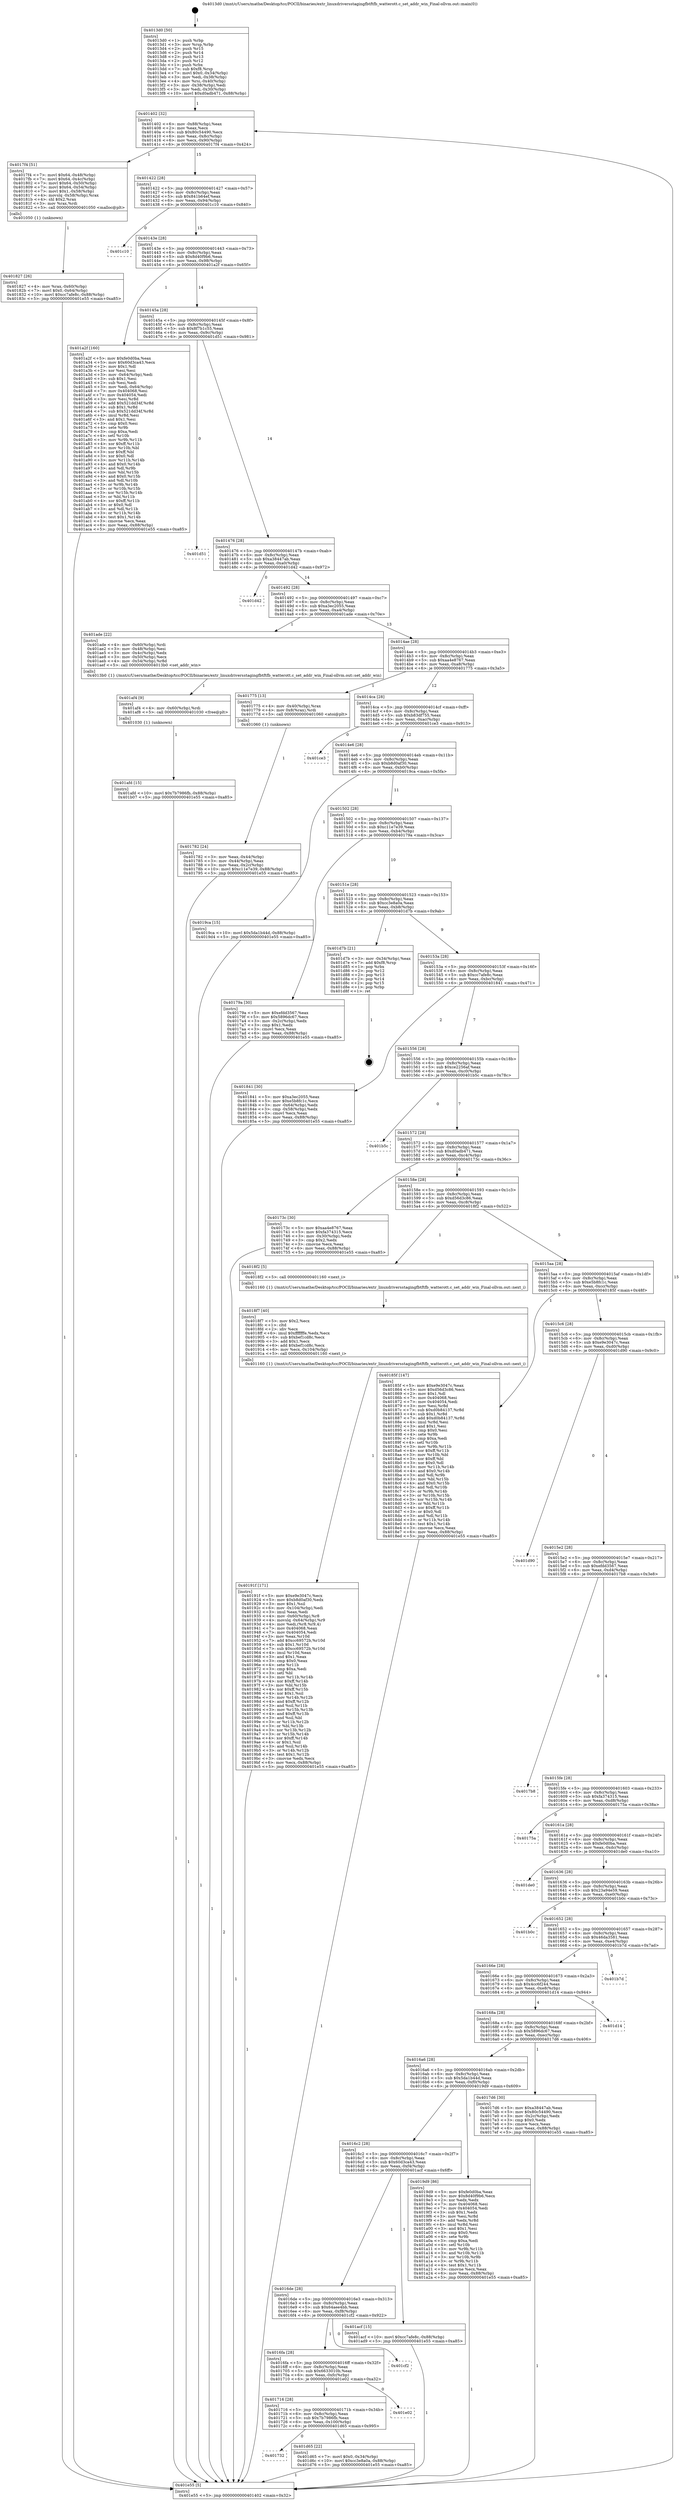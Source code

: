 digraph "0x4013d0" {
  label = "0x4013d0 (/mnt/c/Users/mathe/Desktop/tcc/POCII/binaries/extr_linuxdriversstagingfbtftfb_watterott.c_set_addr_win_Final-ollvm.out::main(0))"
  labelloc = "t"
  node[shape=record]

  Entry [label="",width=0.3,height=0.3,shape=circle,fillcolor=black,style=filled]
  "0x401402" [label="{
     0x401402 [32]\l
     | [instrs]\l
     &nbsp;&nbsp;0x401402 \<+6\>: mov -0x88(%rbp),%eax\l
     &nbsp;&nbsp;0x401408 \<+2\>: mov %eax,%ecx\l
     &nbsp;&nbsp;0x40140a \<+6\>: sub $0x80c54490,%ecx\l
     &nbsp;&nbsp;0x401410 \<+6\>: mov %eax,-0x8c(%rbp)\l
     &nbsp;&nbsp;0x401416 \<+6\>: mov %ecx,-0x90(%rbp)\l
     &nbsp;&nbsp;0x40141c \<+6\>: je 00000000004017f4 \<main+0x424\>\l
  }"]
  "0x4017f4" [label="{
     0x4017f4 [51]\l
     | [instrs]\l
     &nbsp;&nbsp;0x4017f4 \<+7\>: movl $0x64,-0x48(%rbp)\l
     &nbsp;&nbsp;0x4017fb \<+7\>: movl $0x64,-0x4c(%rbp)\l
     &nbsp;&nbsp;0x401802 \<+7\>: movl $0x64,-0x50(%rbp)\l
     &nbsp;&nbsp;0x401809 \<+7\>: movl $0x64,-0x54(%rbp)\l
     &nbsp;&nbsp;0x401810 \<+7\>: movl $0x1,-0x58(%rbp)\l
     &nbsp;&nbsp;0x401817 \<+4\>: movslq -0x58(%rbp),%rax\l
     &nbsp;&nbsp;0x40181b \<+4\>: shl $0x2,%rax\l
     &nbsp;&nbsp;0x40181f \<+3\>: mov %rax,%rdi\l
     &nbsp;&nbsp;0x401822 \<+5\>: call 0000000000401050 \<malloc@plt\>\l
     | [calls]\l
     &nbsp;&nbsp;0x401050 \{1\} (unknown)\l
  }"]
  "0x401422" [label="{
     0x401422 [28]\l
     | [instrs]\l
     &nbsp;&nbsp;0x401422 \<+5\>: jmp 0000000000401427 \<main+0x57\>\l
     &nbsp;&nbsp;0x401427 \<+6\>: mov -0x8c(%rbp),%eax\l
     &nbsp;&nbsp;0x40142d \<+5\>: sub $0x841b64ef,%eax\l
     &nbsp;&nbsp;0x401432 \<+6\>: mov %eax,-0x94(%rbp)\l
     &nbsp;&nbsp;0x401438 \<+6\>: je 0000000000401c10 \<main+0x840\>\l
  }"]
  Exit [label="",width=0.3,height=0.3,shape=circle,fillcolor=black,style=filled,peripheries=2]
  "0x401c10" [label="{
     0x401c10\l
  }", style=dashed]
  "0x40143e" [label="{
     0x40143e [28]\l
     | [instrs]\l
     &nbsp;&nbsp;0x40143e \<+5\>: jmp 0000000000401443 \<main+0x73\>\l
     &nbsp;&nbsp;0x401443 \<+6\>: mov -0x8c(%rbp),%eax\l
     &nbsp;&nbsp;0x401449 \<+5\>: sub $0x8d40f9b6,%eax\l
     &nbsp;&nbsp;0x40144e \<+6\>: mov %eax,-0x98(%rbp)\l
     &nbsp;&nbsp;0x401454 \<+6\>: je 0000000000401a2f \<main+0x65f\>\l
  }"]
  "0x401732" [label="{
     0x401732\l
  }", style=dashed]
  "0x401a2f" [label="{
     0x401a2f [160]\l
     | [instrs]\l
     &nbsp;&nbsp;0x401a2f \<+5\>: mov $0xfe0d0ba,%eax\l
     &nbsp;&nbsp;0x401a34 \<+5\>: mov $0x60d3ca43,%ecx\l
     &nbsp;&nbsp;0x401a39 \<+2\>: mov $0x1,%dl\l
     &nbsp;&nbsp;0x401a3b \<+2\>: xor %esi,%esi\l
     &nbsp;&nbsp;0x401a3d \<+3\>: mov -0x64(%rbp),%edi\l
     &nbsp;&nbsp;0x401a40 \<+3\>: sub $0x1,%esi\l
     &nbsp;&nbsp;0x401a43 \<+2\>: sub %esi,%edi\l
     &nbsp;&nbsp;0x401a45 \<+3\>: mov %edi,-0x64(%rbp)\l
     &nbsp;&nbsp;0x401a48 \<+7\>: mov 0x404068,%esi\l
     &nbsp;&nbsp;0x401a4f \<+7\>: mov 0x404054,%edi\l
     &nbsp;&nbsp;0x401a56 \<+3\>: mov %esi,%r8d\l
     &nbsp;&nbsp;0x401a59 \<+7\>: add $0x521dd34f,%r8d\l
     &nbsp;&nbsp;0x401a60 \<+4\>: sub $0x1,%r8d\l
     &nbsp;&nbsp;0x401a64 \<+7\>: sub $0x521dd34f,%r8d\l
     &nbsp;&nbsp;0x401a6b \<+4\>: imul %r8d,%esi\l
     &nbsp;&nbsp;0x401a6f \<+3\>: and $0x1,%esi\l
     &nbsp;&nbsp;0x401a72 \<+3\>: cmp $0x0,%esi\l
     &nbsp;&nbsp;0x401a75 \<+4\>: sete %r9b\l
     &nbsp;&nbsp;0x401a79 \<+3\>: cmp $0xa,%edi\l
     &nbsp;&nbsp;0x401a7c \<+4\>: setl %r10b\l
     &nbsp;&nbsp;0x401a80 \<+3\>: mov %r9b,%r11b\l
     &nbsp;&nbsp;0x401a83 \<+4\>: xor $0xff,%r11b\l
     &nbsp;&nbsp;0x401a87 \<+3\>: mov %r10b,%bl\l
     &nbsp;&nbsp;0x401a8a \<+3\>: xor $0xff,%bl\l
     &nbsp;&nbsp;0x401a8d \<+3\>: xor $0x0,%dl\l
     &nbsp;&nbsp;0x401a90 \<+3\>: mov %r11b,%r14b\l
     &nbsp;&nbsp;0x401a93 \<+4\>: and $0x0,%r14b\l
     &nbsp;&nbsp;0x401a97 \<+3\>: and %dl,%r9b\l
     &nbsp;&nbsp;0x401a9a \<+3\>: mov %bl,%r15b\l
     &nbsp;&nbsp;0x401a9d \<+4\>: and $0x0,%r15b\l
     &nbsp;&nbsp;0x401aa1 \<+3\>: and %dl,%r10b\l
     &nbsp;&nbsp;0x401aa4 \<+3\>: or %r9b,%r14b\l
     &nbsp;&nbsp;0x401aa7 \<+3\>: or %r10b,%r15b\l
     &nbsp;&nbsp;0x401aaa \<+3\>: xor %r15b,%r14b\l
     &nbsp;&nbsp;0x401aad \<+3\>: or %bl,%r11b\l
     &nbsp;&nbsp;0x401ab0 \<+4\>: xor $0xff,%r11b\l
     &nbsp;&nbsp;0x401ab4 \<+3\>: or $0x0,%dl\l
     &nbsp;&nbsp;0x401ab7 \<+3\>: and %dl,%r11b\l
     &nbsp;&nbsp;0x401aba \<+3\>: or %r11b,%r14b\l
     &nbsp;&nbsp;0x401abd \<+4\>: test $0x1,%r14b\l
     &nbsp;&nbsp;0x401ac1 \<+3\>: cmovne %ecx,%eax\l
     &nbsp;&nbsp;0x401ac4 \<+6\>: mov %eax,-0x88(%rbp)\l
     &nbsp;&nbsp;0x401aca \<+5\>: jmp 0000000000401e55 \<main+0xa85\>\l
  }"]
  "0x40145a" [label="{
     0x40145a [28]\l
     | [instrs]\l
     &nbsp;&nbsp;0x40145a \<+5\>: jmp 000000000040145f \<main+0x8f\>\l
     &nbsp;&nbsp;0x40145f \<+6\>: mov -0x8c(%rbp),%eax\l
     &nbsp;&nbsp;0x401465 \<+5\>: sub $0x8f7b1c55,%eax\l
     &nbsp;&nbsp;0x40146a \<+6\>: mov %eax,-0x9c(%rbp)\l
     &nbsp;&nbsp;0x401470 \<+6\>: je 0000000000401d51 \<main+0x981\>\l
  }"]
  "0x401d65" [label="{
     0x401d65 [22]\l
     | [instrs]\l
     &nbsp;&nbsp;0x401d65 \<+7\>: movl $0x0,-0x34(%rbp)\l
     &nbsp;&nbsp;0x401d6c \<+10\>: movl $0xcc3e8a0a,-0x88(%rbp)\l
     &nbsp;&nbsp;0x401d76 \<+5\>: jmp 0000000000401e55 \<main+0xa85\>\l
  }"]
  "0x401d51" [label="{
     0x401d51\l
  }", style=dashed]
  "0x401476" [label="{
     0x401476 [28]\l
     | [instrs]\l
     &nbsp;&nbsp;0x401476 \<+5\>: jmp 000000000040147b \<main+0xab\>\l
     &nbsp;&nbsp;0x40147b \<+6\>: mov -0x8c(%rbp),%eax\l
     &nbsp;&nbsp;0x401481 \<+5\>: sub $0xa38447ab,%eax\l
     &nbsp;&nbsp;0x401486 \<+6\>: mov %eax,-0xa0(%rbp)\l
     &nbsp;&nbsp;0x40148c \<+6\>: je 0000000000401d42 \<main+0x972\>\l
  }"]
  "0x401716" [label="{
     0x401716 [28]\l
     | [instrs]\l
     &nbsp;&nbsp;0x401716 \<+5\>: jmp 000000000040171b \<main+0x34b\>\l
     &nbsp;&nbsp;0x40171b \<+6\>: mov -0x8c(%rbp),%eax\l
     &nbsp;&nbsp;0x401721 \<+5\>: sub $0x7b7986fb,%eax\l
     &nbsp;&nbsp;0x401726 \<+6\>: mov %eax,-0x100(%rbp)\l
     &nbsp;&nbsp;0x40172c \<+6\>: je 0000000000401d65 \<main+0x995\>\l
  }"]
  "0x401d42" [label="{
     0x401d42\l
  }", style=dashed]
  "0x401492" [label="{
     0x401492 [28]\l
     | [instrs]\l
     &nbsp;&nbsp;0x401492 \<+5\>: jmp 0000000000401497 \<main+0xc7\>\l
     &nbsp;&nbsp;0x401497 \<+6\>: mov -0x8c(%rbp),%eax\l
     &nbsp;&nbsp;0x40149d \<+5\>: sub $0xa3ec2055,%eax\l
     &nbsp;&nbsp;0x4014a2 \<+6\>: mov %eax,-0xa4(%rbp)\l
     &nbsp;&nbsp;0x4014a8 \<+6\>: je 0000000000401ade \<main+0x70e\>\l
  }"]
  "0x401e02" [label="{
     0x401e02\l
  }", style=dashed]
  "0x401ade" [label="{
     0x401ade [22]\l
     | [instrs]\l
     &nbsp;&nbsp;0x401ade \<+4\>: mov -0x60(%rbp),%rdi\l
     &nbsp;&nbsp;0x401ae2 \<+3\>: mov -0x48(%rbp),%esi\l
     &nbsp;&nbsp;0x401ae5 \<+3\>: mov -0x4c(%rbp),%edx\l
     &nbsp;&nbsp;0x401ae8 \<+3\>: mov -0x50(%rbp),%ecx\l
     &nbsp;&nbsp;0x401aeb \<+4\>: mov -0x54(%rbp),%r8d\l
     &nbsp;&nbsp;0x401aef \<+5\>: call 00000000004013b0 \<set_addr_win\>\l
     | [calls]\l
     &nbsp;&nbsp;0x4013b0 \{1\} (/mnt/c/Users/mathe/Desktop/tcc/POCII/binaries/extr_linuxdriversstagingfbtftfb_watterott.c_set_addr_win_Final-ollvm.out::set_addr_win)\l
  }"]
  "0x4014ae" [label="{
     0x4014ae [28]\l
     | [instrs]\l
     &nbsp;&nbsp;0x4014ae \<+5\>: jmp 00000000004014b3 \<main+0xe3\>\l
     &nbsp;&nbsp;0x4014b3 \<+6\>: mov -0x8c(%rbp),%eax\l
     &nbsp;&nbsp;0x4014b9 \<+5\>: sub $0xaa4e8767,%eax\l
     &nbsp;&nbsp;0x4014be \<+6\>: mov %eax,-0xa8(%rbp)\l
     &nbsp;&nbsp;0x4014c4 \<+6\>: je 0000000000401775 \<main+0x3a5\>\l
  }"]
  "0x4016fa" [label="{
     0x4016fa [28]\l
     | [instrs]\l
     &nbsp;&nbsp;0x4016fa \<+5\>: jmp 00000000004016ff \<main+0x32f\>\l
     &nbsp;&nbsp;0x4016ff \<+6\>: mov -0x8c(%rbp),%eax\l
     &nbsp;&nbsp;0x401705 \<+5\>: sub $0x6633010b,%eax\l
     &nbsp;&nbsp;0x40170a \<+6\>: mov %eax,-0xfc(%rbp)\l
     &nbsp;&nbsp;0x401710 \<+6\>: je 0000000000401e02 \<main+0xa32\>\l
  }"]
  "0x401775" [label="{
     0x401775 [13]\l
     | [instrs]\l
     &nbsp;&nbsp;0x401775 \<+4\>: mov -0x40(%rbp),%rax\l
     &nbsp;&nbsp;0x401779 \<+4\>: mov 0x8(%rax),%rdi\l
     &nbsp;&nbsp;0x40177d \<+5\>: call 0000000000401060 \<atoi@plt\>\l
     | [calls]\l
     &nbsp;&nbsp;0x401060 \{1\} (unknown)\l
  }"]
  "0x4014ca" [label="{
     0x4014ca [28]\l
     | [instrs]\l
     &nbsp;&nbsp;0x4014ca \<+5\>: jmp 00000000004014cf \<main+0xff\>\l
     &nbsp;&nbsp;0x4014cf \<+6\>: mov -0x8c(%rbp),%eax\l
     &nbsp;&nbsp;0x4014d5 \<+5\>: sub $0xb83df755,%eax\l
     &nbsp;&nbsp;0x4014da \<+6\>: mov %eax,-0xac(%rbp)\l
     &nbsp;&nbsp;0x4014e0 \<+6\>: je 0000000000401ce3 \<main+0x913\>\l
  }"]
  "0x401cf2" [label="{
     0x401cf2\l
  }", style=dashed]
  "0x401ce3" [label="{
     0x401ce3\l
  }", style=dashed]
  "0x4014e6" [label="{
     0x4014e6 [28]\l
     | [instrs]\l
     &nbsp;&nbsp;0x4014e6 \<+5\>: jmp 00000000004014eb \<main+0x11b\>\l
     &nbsp;&nbsp;0x4014eb \<+6\>: mov -0x8c(%rbp),%eax\l
     &nbsp;&nbsp;0x4014f1 \<+5\>: sub $0xb8d0af30,%eax\l
     &nbsp;&nbsp;0x4014f6 \<+6\>: mov %eax,-0xb0(%rbp)\l
     &nbsp;&nbsp;0x4014fc \<+6\>: je 00000000004019ca \<main+0x5fa\>\l
  }"]
  "0x401afd" [label="{
     0x401afd [15]\l
     | [instrs]\l
     &nbsp;&nbsp;0x401afd \<+10\>: movl $0x7b7986fb,-0x88(%rbp)\l
     &nbsp;&nbsp;0x401b07 \<+5\>: jmp 0000000000401e55 \<main+0xa85\>\l
  }"]
  "0x4019ca" [label="{
     0x4019ca [15]\l
     | [instrs]\l
     &nbsp;&nbsp;0x4019ca \<+10\>: movl $0x5da1b44d,-0x88(%rbp)\l
     &nbsp;&nbsp;0x4019d4 \<+5\>: jmp 0000000000401e55 \<main+0xa85\>\l
  }"]
  "0x401502" [label="{
     0x401502 [28]\l
     | [instrs]\l
     &nbsp;&nbsp;0x401502 \<+5\>: jmp 0000000000401507 \<main+0x137\>\l
     &nbsp;&nbsp;0x401507 \<+6\>: mov -0x8c(%rbp),%eax\l
     &nbsp;&nbsp;0x40150d \<+5\>: sub $0xc11e7e39,%eax\l
     &nbsp;&nbsp;0x401512 \<+6\>: mov %eax,-0xb4(%rbp)\l
     &nbsp;&nbsp;0x401518 \<+6\>: je 000000000040179a \<main+0x3ca\>\l
  }"]
  "0x401af4" [label="{
     0x401af4 [9]\l
     | [instrs]\l
     &nbsp;&nbsp;0x401af4 \<+4\>: mov -0x60(%rbp),%rdi\l
     &nbsp;&nbsp;0x401af8 \<+5\>: call 0000000000401030 \<free@plt\>\l
     | [calls]\l
     &nbsp;&nbsp;0x401030 \{1\} (unknown)\l
  }"]
  "0x40179a" [label="{
     0x40179a [30]\l
     | [instrs]\l
     &nbsp;&nbsp;0x40179a \<+5\>: mov $0xefdd3567,%eax\l
     &nbsp;&nbsp;0x40179f \<+5\>: mov $0x5896dc67,%ecx\l
     &nbsp;&nbsp;0x4017a4 \<+3\>: mov -0x2c(%rbp),%edx\l
     &nbsp;&nbsp;0x4017a7 \<+3\>: cmp $0x1,%edx\l
     &nbsp;&nbsp;0x4017aa \<+3\>: cmovl %ecx,%eax\l
     &nbsp;&nbsp;0x4017ad \<+6\>: mov %eax,-0x88(%rbp)\l
     &nbsp;&nbsp;0x4017b3 \<+5\>: jmp 0000000000401e55 \<main+0xa85\>\l
  }"]
  "0x40151e" [label="{
     0x40151e [28]\l
     | [instrs]\l
     &nbsp;&nbsp;0x40151e \<+5\>: jmp 0000000000401523 \<main+0x153\>\l
     &nbsp;&nbsp;0x401523 \<+6\>: mov -0x8c(%rbp),%eax\l
     &nbsp;&nbsp;0x401529 \<+5\>: sub $0xcc3e8a0a,%eax\l
     &nbsp;&nbsp;0x40152e \<+6\>: mov %eax,-0xb8(%rbp)\l
     &nbsp;&nbsp;0x401534 \<+6\>: je 0000000000401d7b \<main+0x9ab\>\l
  }"]
  "0x4016de" [label="{
     0x4016de [28]\l
     | [instrs]\l
     &nbsp;&nbsp;0x4016de \<+5\>: jmp 00000000004016e3 \<main+0x313\>\l
     &nbsp;&nbsp;0x4016e3 \<+6\>: mov -0x8c(%rbp),%eax\l
     &nbsp;&nbsp;0x4016e9 \<+5\>: sub $0x64aee4bb,%eax\l
     &nbsp;&nbsp;0x4016ee \<+6\>: mov %eax,-0xf8(%rbp)\l
     &nbsp;&nbsp;0x4016f4 \<+6\>: je 0000000000401cf2 \<main+0x922\>\l
  }"]
  "0x401d7b" [label="{
     0x401d7b [21]\l
     | [instrs]\l
     &nbsp;&nbsp;0x401d7b \<+3\>: mov -0x34(%rbp),%eax\l
     &nbsp;&nbsp;0x401d7e \<+7\>: add $0xf8,%rsp\l
     &nbsp;&nbsp;0x401d85 \<+1\>: pop %rbx\l
     &nbsp;&nbsp;0x401d86 \<+2\>: pop %r12\l
     &nbsp;&nbsp;0x401d88 \<+2\>: pop %r13\l
     &nbsp;&nbsp;0x401d8a \<+2\>: pop %r14\l
     &nbsp;&nbsp;0x401d8c \<+2\>: pop %r15\l
     &nbsp;&nbsp;0x401d8e \<+1\>: pop %rbp\l
     &nbsp;&nbsp;0x401d8f \<+1\>: ret\l
  }"]
  "0x40153a" [label="{
     0x40153a [28]\l
     | [instrs]\l
     &nbsp;&nbsp;0x40153a \<+5\>: jmp 000000000040153f \<main+0x16f\>\l
     &nbsp;&nbsp;0x40153f \<+6\>: mov -0x8c(%rbp),%eax\l
     &nbsp;&nbsp;0x401545 \<+5\>: sub $0xcc7afe8c,%eax\l
     &nbsp;&nbsp;0x40154a \<+6\>: mov %eax,-0xbc(%rbp)\l
     &nbsp;&nbsp;0x401550 \<+6\>: je 0000000000401841 \<main+0x471\>\l
  }"]
  "0x401acf" [label="{
     0x401acf [15]\l
     | [instrs]\l
     &nbsp;&nbsp;0x401acf \<+10\>: movl $0xcc7afe8c,-0x88(%rbp)\l
     &nbsp;&nbsp;0x401ad9 \<+5\>: jmp 0000000000401e55 \<main+0xa85\>\l
  }"]
  "0x401841" [label="{
     0x401841 [30]\l
     | [instrs]\l
     &nbsp;&nbsp;0x401841 \<+5\>: mov $0xa3ec2055,%eax\l
     &nbsp;&nbsp;0x401846 \<+5\>: mov $0xe5b8fc1c,%ecx\l
     &nbsp;&nbsp;0x40184b \<+3\>: mov -0x64(%rbp),%edx\l
     &nbsp;&nbsp;0x40184e \<+3\>: cmp -0x58(%rbp),%edx\l
     &nbsp;&nbsp;0x401851 \<+3\>: cmovl %ecx,%eax\l
     &nbsp;&nbsp;0x401854 \<+6\>: mov %eax,-0x88(%rbp)\l
     &nbsp;&nbsp;0x40185a \<+5\>: jmp 0000000000401e55 \<main+0xa85\>\l
  }"]
  "0x401556" [label="{
     0x401556 [28]\l
     | [instrs]\l
     &nbsp;&nbsp;0x401556 \<+5\>: jmp 000000000040155b \<main+0x18b\>\l
     &nbsp;&nbsp;0x40155b \<+6\>: mov -0x8c(%rbp),%eax\l
     &nbsp;&nbsp;0x401561 \<+5\>: sub $0xce2256af,%eax\l
     &nbsp;&nbsp;0x401566 \<+6\>: mov %eax,-0xc0(%rbp)\l
     &nbsp;&nbsp;0x40156c \<+6\>: je 0000000000401b5c \<main+0x78c\>\l
  }"]
  "0x4016c2" [label="{
     0x4016c2 [28]\l
     | [instrs]\l
     &nbsp;&nbsp;0x4016c2 \<+5\>: jmp 00000000004016c7 \<main+0x2f7\>\l
     &nbsp;&nbsp;0x4016c7 \<+6\>: mov -0x8c(%rbp),%eax\l
     &nbsp;&nbsp;0x4016cd \<+5\>: sub $0x60d3ca43,%eax\l
     &nbsp;&nbsp;0x4016d2 \<+6\>: mov %eax,-0xf4(%rbp)\l
     &nbsp;&nbsp;0x4016d8 \<+6\>: je 0000000000401acf \<main+0x6ff\>\l
  }"]
  "0x401b5c" [label="{
     0x401b5c\l
  }", style=dashed]
  "0x401572" [label="{
     0x401572 [28]\l
     | [instrs]\l
     &nbsp;&nbsp;0x401572 \<+5\>: jmp 0000000000401577 \<main+0x1a7\>\l
     &nbsp;&nbsp;0x401577 \<+6\>: mov -0x8c(%rbp),%eax\l
     &nbsp;&nbsp;0x40157d \<+5\>: sub $0xd0adb471,%eax\l
     &nbsp;&nbsp;0x401582 \<+6\>: mov %eax,-0xc4(%rbp)\l
     &nbsp;&nbsp;0x401588 \<+6\>: je 000000000040173c \<main+0x36c\>\l
  }"]
  "0x4019d9" [label="{
     0x4019d9 [86]\l
     | [instrs]\l
     &nbsp;&nbsp;0x4019d9 \<+5\>: mov $0xfe0d0ba,%eax\l
     &nbsp;&nbsp;0x4019de \<+5\>: mov $0x8d40f9b6,%ecx\l
     &nbsp;&nbsp;0x4019e3 \<+2\>: xor %edx,%edx\l
     &nbsp;&nbsp;0x4019e5 \<+7\>: mov 0x404068,%esi\l
     &nbsp;&nbsp;0x4019ec \<+7\>: mov 0x404054,%edi\l
     &nbsp;&nbsp;0x4019f3 \<+3\>: sub $0x1,%edx\l
     &nbsp;&nbsp;0x4019f6 \<+3\>: mov %esi,%r8d\l
     &nbsp;&nbsp;0x4019f9 \<+3\>: add %edx,%r8d\l
     &nbsp;&nbsp;0x4019fc \<+4\>: imul %r8d,%esi\l
     &nbsp;&nbsp;0x401a00 \<+3\>: and $0x1,%esi\l
     &nbsp;&nbsp;0x401a03 \<+3\>: cmp $0x0,%esi\l
     &nbsp;&nbsp;0x401a06 \<+4\>: sete %r9b\l
     &nbsp;&nbsp;0x401a0a \<+3\>: cmp $0xa,%edi\l
     &nbsp;&nbsp;0x401a0d \<+4\>: setl %r10b\l
     &nbsp;&nbsp;0x401a11 \<+3\>: mov %r9b,%r11b\l
     &nbsp;&nbsp;0x401a14 \<+3\>: and %r10b,%r11b\l
     &nbsp;&nbsp;0x401a17 \<+3\>: xor %r10b,%r9b\l
     &nbsp;&nbsp;0x401a1a \<+3\>: or %r9b,%r11b\l
     &nbsp;&nbsp;0x401a1d \<+4\>: test $0x1,%r11b\l
     &nbsp;&nbsp;0x401a21 \<+3\>: cmovne %ecx,%eax\l
     &nbsp;&nbsp;0x401a24 \<+6\>: mov %eax,-0x88(%rbp)\l
     &nbsp;&nbsp;0x401a2a \<+5\>: jmp 0000000000401e55 \<main+0xa85\>\l
  }"]
  "0x40173c" [label="{
     0x40173c [30]\l
     | [instrs]\l
     &nbsp;&nbsp;0x40173c \<+5\>: mov $0xaa4e8767,%eax\l
     &nbsp;&nbsp;0x401741 \<+5\>: mov $0xfa374315,%ecx\l
     &nbsp;&nbsp;0x401746 \<+3\>: mov -0x30(%rbp),%edx\l
     &nbsp;&nbsp;0x401749 \<+3\>: cmp $0x2,%edx\l
     &nbsp;&nbsp;0x40174c \<+3\>: cmovne %ecx,%eax\l
     &nbsp;&nbsp;0x40174f \<+6\>: mov %eax,-0x88(%rbp)\l
     &nbsp;&nbsp;0x401755 \<+5\>: jmp 0000000000401e55 \<main+0xa85\>\l
  }"]
  "0x40158e" [label="{
     0x40158e [28]\l
     | [instrs]\l
     &nbsp;&nbsp;0x40158e \<+5\>: jmp 0000000000401593 \<main+0x1c3\>\l
     &nbsp;&nbsp;0x401593 \<+6\>: mov -0x8c(%rbp),%eax\l
     &nbsp;&nbsp;0x401599 \<+5\>: sub $0xd56d3c86,%eax\l
     &nbsp;&nbsp;0x40159e \<+6\>: mov %eax,-0xc8(%rbp)\l
     &nbsp;&nbsp;0x4015a4 \<+6\>: je 00000000004018f2 \<main+0x522\>\l
  }"]
  "0x401e55" [label="{
     0x401e55 [5]\l
     | [instrs]\l
     &nbsp;&nbsp;0x401e55 \<+5\>: jmp 0000000000401402 \<main+0x32\>\l
  }"]
  "0x4013d0" [label="{
     0x4013d0 [50]\l
     | [instrs]\l
     &nbsp;&nbsp;0x4013d0 \<+1\>: push %rbp\l
     &nbsp;&nbsp;0x4013d1 \<+3\>: mov %rsp,%rbp\l
     &nbsp;&nbsp;0x4013d4 \<+2\>: push %r15\l
     &nbsp;&nbsp;0x4013d6 \<+2\>: push %r14\l
     &nbsp;&nbsp;0x4013d8 \<+2\>: push %r13\l
     &nbsp;&nbsp;0x4013da \<+2\>: push %r12\l
     &nbsp;&nbsp;0x4013dc \<+1\>: push %rbx\l
     &nbsp;&nbsp;0x4013dd \<+7\>: sub $0xf8,%rsp\l
     &nbsp;&nbsp;0x4013e4 \<+7\>: movl $0x0,-0x34(%rbp)\l
     &nbsp;&nbsp;0x4013eb \<+3\>: mov %edi,-0x38(%rbp)\l
     &nbsp;&nbsp;0x4013ee \<+4\>: mov %rsi,-0x40(%rbp)\l
     &nbsp;&nbsp;0x4013f2 \<+3\>: mov -0x38(%rbp),%edi\l
     &nbsp;&nbsp;0x4013f5 \<+3\>: mov %edi,-0x30(%rbp)\l
     &nbsp;&nbsp;0x4013f8 \<+10\>: movl $0xd0adb471,-0x88(%rbp)\l
  }"]
  "0x401782" [label="{
     0x401782 [24]\l
     | [instrs]\l
     &nbsp;&nbsp;0x401782 \<+3\>: mov %eax,-0x44(%rbp)\l
     &nbsp;&nbsp;0x401785 \<+3\>: mov -0x44(%rbp),%eax\l
     &nbsp;&nbsp;0x401788 \<+3\>: mov %eax,-0x2c(%rbp)\l
     &nbsp;&nbsp;0x40178b \<+10\>: movl $0xc11e7e39,-0x88(%rbp)\l
     &nbsp;&nbsp;0x401795 \<+5\>: jmp 0000000000401e55 \<main+0xa85\>\l
  }"]
  "0x40191f" [label="{
     0x40191f [171]\l
     | [instrs]\l
     &nbsp;&nbsp;0x40191f \<+5\>: mov $0xe9e3047c,%ecx\l
     &nbsp;&nbsp;0x401924 \<+5\>: mov $0xb8d0af30,%edx\l
     &nbsp;&nbsp;0x401929 \<+3\>: mov $0x1,%sil\l
     &nbsp;&nbsp;0x40192c \<+6\>: mov -0x104(%rbp),%edi\l
     &nbsp;&nbsp;0x401932 \<+3\>: imul %eax,%edi\l
     &nbsp;&nbsp;0x401935 \<+4\>: mov -0x60(%rbp),%r8\l
     &nbsp;&nbsp;0x401939 \<+4\>: movslq -0x64(%rbp),%r9\l
     &nbsp;&nbsp;0x40193d \<+4\>: mov %edi,(%r8,%r9,4)\l
     &nbsp;&nbsp;0x401941 \<+7\>: mov 0x404068,%eax\l
     &nbsp;&nbsp;0x401948 \<+7\>: mov 0x404054,%edi\l
     &nbsp;&nbsp;0x40194f \<+3\>: mov %eax,%r10d\l
     &nbsp;&nbsp;0x401952 \<+7\>: add $0xcc69572b,%r10d\l
     &nbsp;&nbsp;0x401959 \<+4\>: sub $0x1,%r10d\l
     &nbsp;&nbsp;0x40195d \<+7\>: sub $0xcc69572b,%r10d\l
     &nbsp;&nbsp;0x401964 \<+4\>: imul %r10d,%eax\l
     &nbsp;&nbsp;0x401968 \<+3\>: and $0x1,%eax\l
     &nbsp;&nbsp;0x40196b \<+3\>: cmp $0x0,%eax\l
     &nbsp;&nbsp;0x40196e \<+4\>: sete %r11b\l
     &nbsp;&nbsp;0x401972 \<+3\>: cmp $0xa,%edi\l
     &nbsp;&nbsp;0x401975 \<+3\>: setl %bl\l
     &nbsp;&nbsp;0x401978 \<+3\>: mov %r11b,%r14b\l
     &nbsp;&nbsp;0x40197b \<+4\>: xor $0xff,%r14b\l
     &nbsp;&nbsp;0x40197f \<+3\>: mov %bl,%r15b\l
     &nbsp;&nbsp;0x401982 \<+4\>: xor $0xff,%r15b\l
     &nbsp;&nbsp;0x401986 \<+4\>: xor $0x1,%sil\l
     &nbsp;&nbsp;0x40198a \<+3\>: mov %r14b,%r12b\l
     &nbsp;&nbsp;0x40198d \<+4\>: and $0xff,%r12b\l
     &nbsp;&nbsp;0x401991 \<+3\>: and %sil,%r11b\l
     &nbsp;&nbsp;0x401994 \<+3\>: mov %r15b,%r13b\l
     &nbsp;&nbsp;0x401997 \<+4\>: and $0xff,%r13b\l
     &nbsp;&nbsp;0x40199b \<+3\>: and %sil,%bl\l
     &nbsp;&nbsp;0x40199e \<+3\>: or %r11b,%r12b\l
     &nbsp;&nbsp;0x4019a1 \<+3\>: or %bl,%r13b\l
     &nbsp;&nbsp;0x4019a4 \<+3\>: xor %r13b,%r12b\l
     &nbsp;&nbsp;0x4019a7 \<+3\>: or %r15b,%r14b\l
     &nbsp;&nbsp;0x4019aa \<+4\>: xor $0xff,%r14b\l
     &nbsp;&nbsp;0x4019ae \<+4\>: or $0x1,%sil\l
     &nbsp;&nbsp;0x4019b2 \<+3\>: and %sil,%r14b\l
     &nbsp;&nbsp;0x4019b5 \<+3\>: or %r14b,%r12b\l
     &nbsp;&nbsp;0x4019b8 \<+4\>: test $0x1,%r12b\l
     &nbsp;&nbsp;0x4019bc \<+3\>: cmovne %edx,%ecx\l
     &nbsp;&nbsp;0x4019bf \<+6\>: mov %ecx,-0x88(%rbp)\l
     &nbsp;&nbsp;0x4019c5 \<+5\>: jmp 0000000000401e55 \<main+0xa85\>\l
  }"]
  "0x4018f2" [label="{
     0x4018f2 [5]\l
     | [instrs]\l
     &nbsp;&nbsp;0x4018f2 \<+5\>: call 0000000000401160 \<next_i\>\l
     | [calls]\l
     &nbsp;&nbsp;0x401160 \{1\} (/mnt/c/Users/mathe/Desktop/tcc/POCII/binaries/extr_linuxdriversstagingfbtftfb_watterott.c_set_addr_win_Final-ollvm.out::next_i)\l
  }"]
  "0x4015aa" [label="{
     0x4015aa [28]\l
     | [instrs]\l
     &nbsp;&nbsp;0x4015aa \<+5\>: jmp 00000000004015af \<main+0x1df\>\l
     &nbsp;&nbsp;0x4015af \<+6\>: mov -0x8c(%rbp),%eax\l
     &nbsp;&nbsp;0x4015b5 \<+5\>: sub $0xe5b8fc1c,%eax\l
     &nbsp;&nbsp;0x4015ba \<+6\>: mov %eax,-0xcc(%rbp)\l
     &nbsp;&nbsp;0x4015c0 \<+6\>: je 000000000040185f \<main+0x48f\>\l
  }"]
  "0x4018f7" [label="{
     0x4018f7 [40]\l
     | [instrs]\l
     &nbsp;&nbsp;0x4018f7 \<+5\>: mov $0x2,%ecx\l
     &nbsp;&nbsp;0x4018fc \<+1\>: cltd\l
     &nbsp;&nbsp;0x4018fd \<+2\>: idiv %ecx\l
     &nbsp;&nbsp;0x4018ff \<+6\>: imul $0xfffffffe,%edx,%ecx\l
     &nbsp;&nbsp;0x401905 \<+6\>: sub $0xbef1cd8c,%ecx\l
     &nbsp;&nbsp;0x40190b \<+3\>: add $0x1,%ecx\l
     &nbsp;&nbsp;0x40190e \<+6\>: add $0xbef1cd8c,%ecx\l
     &nbsp;&nbsp;0x401914 \<+6\>: mov %ecx,-0x104(%rbp)\l
     &nbsp;&nbsp;0x40191a \<+5\>: call 0000000000401160 \<next_i\>\l
     | [calls]\l
     &nbsp;&nbsp;0x401160 \{1\} (/mnt/c/Users/mathe/Desktop/tcc/POCII/binaries/extr_linuxdriversstagingfbtftfb_watterott.c_set_addr_win_Final-ollvm.out::next_i)\l
  }"]
  "0x40185f" [label="{
     0x40185f [147]\l
     | [instrs]\l
     &nbsp;&nbsp;0x40185f \<+5\>: mov $0xe9e3047c,%eax\l
     &nbsp;&nbsp;0x401864 \<+5\>: mov $0xd56d3c86,%ecx\l
     &nbsp;&nbsp;0x401869 \<+2\>: mov $0x1,%dl\l
     &nbsp;&nbsp;0x40186b \<+7\>: mov 0x404068,%esi\l
     &nbsp;&nbsp;0x401872 \<+7\>: mov 0x404054,%edi\l
     &nbsp;&nbsp;0x401879 \<+3\>: mov %esi,%r8d\l
     &nbsp;&nbsp;0x40187c \<+7\>: sub $0xd0b84137,%r8d\l
     &nbsp;&nbsp;0x401883 \<+4\>: sub $0x1,%r8d\l
     &nbsp;&nbsp;0x401887 \<+7\>: add $0xd0b84137,%r8d\l
     &nbsp;&nbsp;0x40188e \<+4\>: imul %r8d,%esi\l
     &nbsp;&nbsp;0x401892 \<+3\>: and $0x1,%esi\l
     &nbsp;&nbsp;0x401895 \<+3\>: cmp $0x0,%esi\l
     &nbsp;&nbsp;0x401898 \<+4\>: sete %r9b\l
     &nbsp;&nbsp;0x40189c \<+3\>: cmp $0xa,%edi\l
     &nbsp;&nbsp;0x40189f \<+4\>: setl %r10b\l
     &nbsp;&nbsp;0x4018a3 \<+3\>: mov %r9b,%r11b\l
     &nbsp;&nbsp;0x4018a6 \<+4\>: xor $0xff,%r11b\l
     &nbsp;&nbsp;0x4018aa \<+3\>: mov %r10b,%bl\l
     &nbsp;&nbsp;0x4018ad \<+3\>: xor $0xff,%bl\l
     &nbsp;&nbsp;0x4018b0 \<+3\>: xor $0x0,%dl\l
     &nbsp;&nbsp;0x4018b3 \<+3\>: mov %r11b,%r14b\l
     &nbsp;&nbsp;0x4018b6 \<+4\>: and $0x0,%r14b\l
     &nbsp;&nbsp;0x4018ba \<+3\>: and %dl,%r9b\l
     &nbsp;&nbsp;0x4018bd \<+3\>: mov %bl,%r15b\l
     &nbsp;&nbsp;0x4018c0 \<+4\>: and $0x0,%r15b\l
     &nbsp;&nbsp;0x4018c4 \<+3\>: and %dl,%r10b\l
     &nbsp;&nbsp;0x4018c7 \<+3\>: or %r9b,%r14b\l
     &nbsp;&nbsp;0x4018ca \<+3\>: or %r10b,%r15b\l
     &nbsp;&nbsp;0x4018cd \<+3\>: xor %r15b,%r14b\l
     &nbsp;&nbsp;0x4018d0 \<+3\>: or %bl,%r11b\l
     &nbsp;&nbsp;0x4018d3 \<+4\>: xor $0xff,%r11b\l
     &nbsp;&nbsp;0x4018d7 \<+3\>: or $0x0,%dl\l
     &nbsp;&nbsp;0x4018da \<+3\>: and %dl,%r11b\l
     &nbsp;&nbsp;0x4018dd \<+3\>: or %r11b,%r14b\l
     &nbsp;&nbsp;0x4018e0 \<+4\>: test $0x1,%r14b\l
     &nbsp;&nbsp;0x4018e4 \<+3\>: cmovne %ecx,%eax\l
     &nbsp;&nbsp;0x4018e7 \<+6\>: mov %eax,-0x88(%rbp)\l
     &nbsp;&nbsp;0x4018ed \<+5\>: jmp 0000000000401e55 \<main+0xa85\>\l
  }"]
  "0x4015c6" [label="{
     0x4015c6 [28]\l
     | [instrs]\l
     &nbsp;&nbsp;0x4015c6 \<+5\>: jmp 00000000004015cb \<main+0x1fb\>\l
     &nbsp;&nbsp;0x4015cb \<+6\>: mov -0x8c(%rbp),%eax\l
     &nbsp;&nbsp;0x4015d1 \<+5\>: sub $0xe9e3047c,%eax\l
     &nbsp;&nbsp;0x4015d6 \<+6\>: mov %eax,-0xd0(%rbp)\l
     &nbsp;&nbsp;0x4015dc \<+6\>: je 0000000000401d90 \<main+0x9c0\>\l
  }"]
  "0x401827" [label="{
     0x401827 [26]\l
     | [instrs]\l
     &nbsp;&nbsp;0x401827 \<+4\>: mov %rax,-0x60(%rbp)\l
     &nbsp;&nbsp;0x40182b \<+7\>: movl $0x0,-0x64(%rbp)\l
     &nbsp;&nbsp;0x401832 \<+10\>: movl $0xcc7afe8c,-0x88(%rbp)\l
     &nbsp;&nbsp;0x40183c \<+5\>: jmp 0000000000401e55 \<main+0xa85\>\l
  }"]
  "0x401d90" [label="{
     0x401d90\l
  }", style=dashed]
  "0x4015e2" [label="{
     0x4015e2 [28]\l
     | [instrs]\l
     &nbsp;&nbsp;0x4015e2 \<+5\>: jmp 00000000004015e7 \<main+0x217\>\l
     &nbsp;&nbsp;0x4015e7 \<+6\>: mov -0x8c(%rbp),%eax\l
     &nbsp;&nbsp;0x4015ed \<+5\>: sub $0xefdd3567,%eax\l
     &nbsp;&nbsp;0x4015f2 \<+6\>: mov %eax,-0xd4(%rbp)\l
     &nbsp;&nbsp;0x4015f8 \<+6\>: je 00000000004017b8 \<main+0x3e8\>\l
  }"]
  "0x4016a6" [label="{
     0x4016a6 [28]\l
     | [instrs]\l
     &nbsp;&nbsp;0x4016a6 \<+5\>: jmp 00000000004016ab \<main+0x2db\>\l
     &nbsp;&nbsp;0x4016ab \<+6\>: mov -0x8c(%rbp),%eax\l
     &nbsp;&nbsp;0x4016b1 \<+5\>: sub $0x5da1b44d,%eax\l
     &nbsp;&nbsp;0x4016b6 \<+6\>: mov %eax,-0xf0(%rbp)\l
     &nbsp;&nbsp;0x4016bc \<+6\>: je 00000000004019d9 \<main+0x609\>\l
  }"]
  "0x4017b8" [label="{
     0x4017b8\l
  }", style=dashed]
  "0x4015fe" [label="{
     0x4015fe [28]\l
     | [instrs]\l
     &nbsp;&nbsp;0x4015fe \<+5\>: jmp 0000000000401603 \<main+0x233\>\l
     &nbsp;&nbsp;0x401603 \<+6\>: mov -0x8c(%rbp),%eax\l
     &nbsp;&nbsp;0x401609 \<+5\>: sub $0xfa374315,%eax\l
     &nbsp;&nbsp;0x40160e \<+6\>: mov %eax,-0xd8(%rbp)\l
     &nbsp;&nbsp;0x401614 \<+6\>: je 000000000040175a \<main+0x38a\>\l
  }"]
  "0x4017d6" [label="{
     0x4017d6 [30]\l
     | [instrs]\l
     &nbsp;&nbsp;0x4017d6 \<+5\>: mov $0xa38447ab,%eax\l
     &nbsp;&nbsp;0x4017db \<+5\>: mov $0x80c54490,%ecx\l
     &nbsp;&nbsp;0x4017e0 \<+3\>: mov -0x2c(%rbp),%edx\l
     &nbsp;&nbsp;0x4017e3 \<+3\>: cmp $0x0,%edx\l
     &nbsp;&nbsp;0x4017e6 \<+3\>: cmove %ecx,%eax\l
     &nbsp;&nbsp;0x4017e9 \<+6\>: mov %eax,-0x88(%rbp)\l
     &nbsp;&nbsp;0x4017ef \<+5\>: jmp 0000000000401e55 \<main+0xa85\>\l
  }"]
  "0x40175a" [label="{
     0x40175a\l
  }", style=dashed]
  "0x40161a" [label="{
     0x40161a [28]\l
     | [instrs]\l
     &nbsp;&nbsp;0x40161a \<+5\>: jmp 000000000040161f \<main+0x24f\>\l
     &nbsp;&nbsp;0x40161f \<+6\>: mov -0x8c(%rbp),%eax\l
     &nbsp;&nbsp;0x401625 \<+5\>: sub $0xfe0d0ba,%eax\l
     &nbsp;&nbsp;0x40162a \<+6\>: mov %eax,-0xdc(%rbp)\l
     &nbsp;&nbsp;0x401630 \<+6\>: je 0000000000401de0 \<main+0xa10\>\l
  }"]
  "0x40168a" [label="{
     0x40168a [28]\l
     | [instrs]\l
     &nbsp;&nbsp;0x40168a \<+5\>: jmp 000000000040168f \<main+0x2bf\>\l
     &nbsp;&nbsp;0x40168f \<+6\>: mov -0x8c(%rbp),%eax\l
     &nbsp;&nbsp;0x401695 \<+5\>: sub $0x5896dc67,%eax\l
     &nbsp;&nbsp;0x40169a \<+6\>: mov %eax,-0xec(%rbp)\l
     &nbsp;&nbsp;0x4016a0 \<+6\>: je 00000000004017d6 \<main+0x406\>\l
  }"]
  "0x401de0" [label="{
     0x401de0\l
  }", style=dashed]
  "0x401636" [label="{
     0x401636 [28]\l
     | [instrs]\l
     &nbsp;&nbsp;0x401636 \<+5\>: jmp 000000000040163b \<main+0x26b\>\l
     &nbsp;&nbsp;0x40163b \<+6\>: mov -0x8c(%rbp),%eax\l
     &nbsp;&nbsp;0x401641 \<+5\>: sub $0x23a94e59,%eax\l
     &nbsp;&nbsp;0x401646 \<+6\>: mov %eax,-0xe0(%rbp)\l
     &nbsp;&nbsp;0x40164c \<+6\>: je 0000000000401b0c \<main+0x73c\>\l
  }"]
  "0x401d14" [label="{
     0x401d14\l
  }", style=dashed]
  "0x401b0c" [label="{
     0x401b0c\l
  }", style=dashed]
  "0x401652" [label="{
     0x401652 [28]\l
     | [instrs]\l
     &nbsp;&nbsp;0x401652 \<+5\>: jmp 0000000000401657 \<main+0x287\>\l
     &nbsp;&nbsp;0x401657 \<+6\>: mov -0x8c(%rbp),%eax\l
     &nbsp;&nbsp;0x40165d \<+5\>: sub $0x46da3581,%eax\l
     &nbsp;&nbsp;0x401662 \<+6\>: mov %eax,-0xe4(%rbp)\l
     &nbsp;&nbsp;0x401668 \<+6\>: je 0000000000401b7d \<main+0x7ad\>\l
  }"]
  "0x40166e" [label="{
     0x40166e [28]\l
     | [instrs]\l
     &nbsp;&nbsp;0x40166e \<+5\>: jmp 0000000000401673 \<main+0x2a3\>\l
     &nbsp;&nbsp;0x401673 \<+6\>: mov -0x8c(%rbp),%eax\l
     &nbsp;&nbsp;0x401679 \<+5\>: sub $0x4cc6f244,%eax\l
     &nbsp;&nbsp;0x40167e \<+6\>: mov %eax,-0xe8(%rbp)\l
     &nbsp;&nbsp;0x401684 \<+6\>: je 0000000000401d14 \<main+0x944\>\l
  }"]
  "0x401b7d" [label="{
     0x401b7d\l
  }", style=dashed]
  Entry -> "0x4013d0" [label=" 1"]
  "0x401402" -> "0x4017f4" [label=" 1"]
  "0x401402" -> "0x401422" [label=" 15"]
  "0x401d7b" -> Exit [label=" 1"]
  "0x401422" -> "0x401c10" [label=" 0"]
  "0x401422" -> "0x40143e" [label=" 15"]
  "0x401d65" -> "0x401e55" [label=" 1"]
  "0x40143e" -> "0x401a2f" [label=" 1"]
  "0x40143e" -> "0x40145a" [label=" 14"]
  "0x401716" -> "0x401732" [label=" 0"]
  "0x40145a" -> "0x401d51" [label=" 0"]
  "0x40145a" -> "0x401476" [label=" 14"]
  "0x401716" -> "0x401d65" [label=" 1"]
  "0x401476" -> "0x401d42" [label=" 0"]
  "0x401476" -> "0x401492" [label=" 14"]
  "0x4016fa" -> "0x401716" [label=" 1"]
  "0x401492" -> "0x401ade" [label=" 1"]
  "0x401492" -> "0x4014ae" [label=" 13"]
  "0x4016fa" -> "0x401e02" [label=" 0"]
  "0x4014ae" -> "0x401775" [label=" 1"]
  "0x4014ae" -> "0x4014ca" [label=" 12"]
  "0x4016de" -> "0x4016fa" [label=" 1"]
  "0x4014ca" -> "0x401ce3" [label=" 0"]
  "0x4014ca" -> "0x4014e6" [label=" 12"]
  "0x4016de" -> "0x401cf2" [label=" 0"]
  "0x4014e6" -> "0x4019ca" [label=" 1"]
  "0x4014e6" -> "0x401502" [label=" 11"]
  "0x401afd" -> "0x401e55" [label=" 1"]
  "0x401502" -> "0x40179a" [label=" 1"]
  "0x401502" -> "0x40151e" [label=" 10"]
  "0x401af4" -> "0x401afd" [label=" 1"]
  "0x40151e" -> "0x401d7b" [label=" 1"]
  "0x40151e" -> "0x40153a" [label=" 9"]
  "0x401ade" -> "0x401af4" [label=" 1"]
  "0x40153a" -> "0x401841" [label=" 2"]
  "0x40153a" -> "0x401556" [label=" 7"]
  "0x401acf" -> "0x401e55" [label=" 1"]
  "0x401556" -> "0x401b5c" [label=" 0"]
  "0x401556" -> "0x401572" [label=" 7"]
  "0x4016c2" -> "0x401acf" [label=" 1"]
  "0x401572" -> "0x40173c" [label=" 1"]
  "0x401572" -> "0x40158e" [label=" 6"]
  "0x40173c" -> "0x401e55" [label=" 1"]
  "0x4013d0" -> "0x401402" [label=" 1"]
  "0x401e55" -> "0x401402" [label=" 15"]
  "0x401775" -> "0x401782" [label=" 1"]
  "0x401782" -> "0x401e55" [label=" 1"]
  "0x40179a" -> "0x401e55" [label=" 1"]
  "0x4016c2" -> "0x4016de" [label=" 1"]
  "0x40158e" -> "0x4018f2" [label=" 1"]
  "0x40158e" -> "0x4015aa" [label=" 5"]
  "0x4019d9" -> "0x401e55" [label=" 1"]
  "0x4015aa" -> "0x40185f" [label=" 1"]
  "0x4015aa" -> "0x4015c6" [label=" 4"]
  "0x4016a6" -> "0x4016c2" [label=" 2"]
  "0x4015c6" -> "0x401d90" [label=" 0"]
  "0x4015c6" -> "0x4015e2" [label=" 4"]
  "0x4016a6" -> "0x4019d9" [label=" 1"]
  "0x4015e2" -> "0x4017b8" [label=" 0"]
  "0x4015e2" -> "0x4015fe" [label=" 4"]
  "0x401a2f" -> "0x401e55" [label=" 1"]
  "0x4015fe" -> "0x40175a" [label=" 0"]
  "0x4015fe" -> "0x40161a" [label=" 4"]
  "0x4019ca" -> "0x401e55" [label=" 1"]
  "0x40161a" -> "0x401de0" [label=" 0"]
  "0x40161a" -> "0x401636" [label=" 4"]
  "0x4018f7" -> "0x40191f" [label=" 1"]
  "0x401636" -> "0x401b0c" [label=" 0"]
  "0x401636" -> "0x401652" [label=" 4"]
  "0x4018f2" -> "0x4018f7" [label=" 1"]
  "0x401652" -> "0x401b7d" [label=" 0"]
  "0x401652" -> "0x40166e" [label=" 4"]
  "0x40185f" -> "0x401e55" [label=" 1"]
  "0x40166e" -> "0x401d14" [label=" 0"]
  "0x40166e" -> "0x40168a" [label=" 4"]
  "0x40191f" -> "0x401e55" [label=" 1"]
  "0x40168a" -> "0x4017d6" [label=" 1"]
  "0x40168a" -> "0x4016a6" [label=" 3"]
  "0x4017d6" -> "0x401e55" [label=" 1"]
  "0x4017f4" -> "0x401827" [label=" 1"]
  "0x401827" -> "0x401e55" [label=" 1"]
  "0x401841" -> "0x401e55" [label=" 2"]
}
